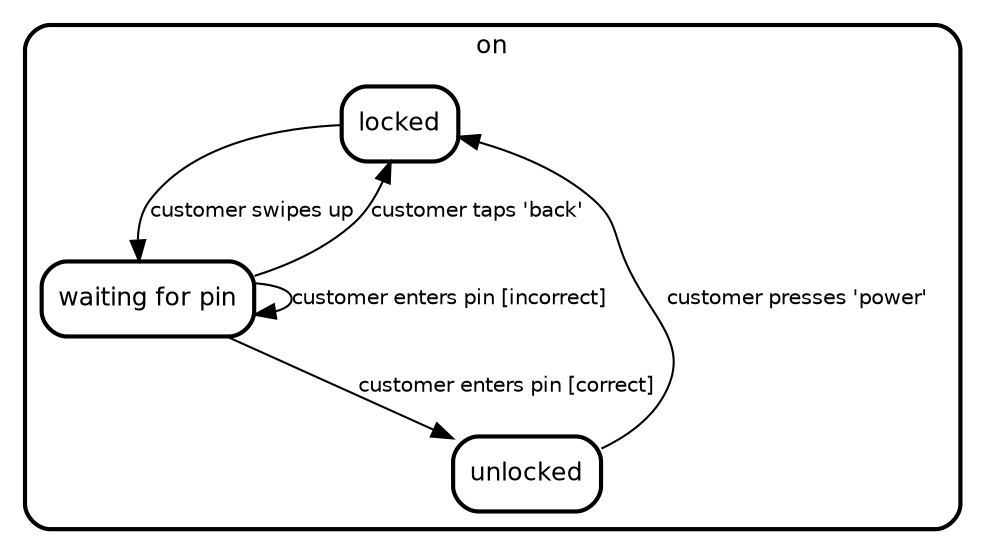 graph "state transitions" {
  splines=true ordering=out compound=true overlap=true
  fontname="Helvetica" fontsize=12 penwidth=2.0
  node [shape=Mrecord style=filled fillcolor=white fontname=Helvetica fontsize=12 penwidth=2.0]
  edge [fontname=Helvetica fontsize=10 arrowhead=normal dir=forward]

    subgraph "cluster_on" {
      label="on" style=rounded penwidth=2.0
      "on" [shape=point style=invis margin=0 width=0 height=0]
        "locked" [label="{locked}"]
    "waiting for pin" [label="{waiting for pin}"]
    "unlocked" [label="{unlocked}"]
  
    }

    "locked" -- "waiting for pin" [label="customer swipes up\l"]
    "waiting for pin" -- "locked" [label="customer taps &#x27;back&#x27;\l"]
    "waiting for pin" -- "unlocked" [label="customer enters pin [correct]\l"]
    "waiting for pin" -- "waiting for pin" [label="customer enters pin [incorrect]\l"]
    "unlocked" -- "locked" [label="customer presses &#x27;power&#x27;\l"]
}
